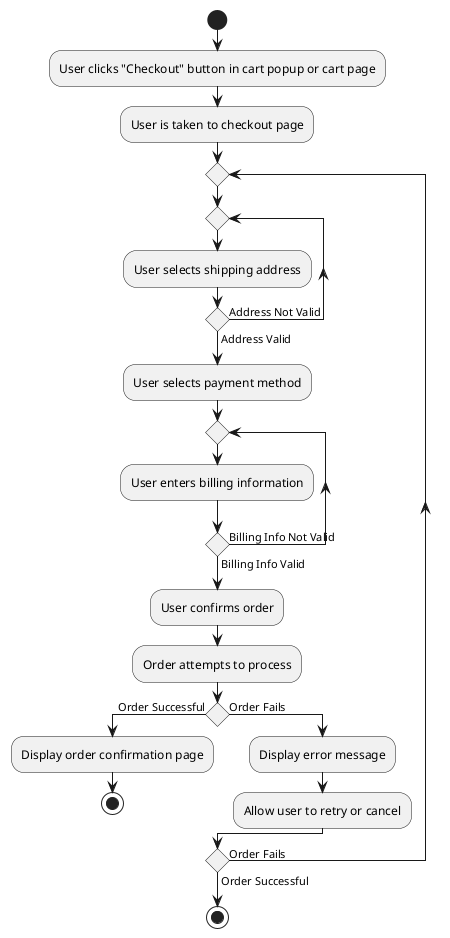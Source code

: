 @startuml US-07 Activity
start  
:User clicks "Checkout" button in cart popup or cart page;
:User is taken to checkout page;
repeat
    repeat
        :User selects shipping address;
    repeat while () is (Address Not Valid) not (Address Valid)
    :User selects payment method;
    repeat
        :User enters billing information;
    repeat while () is (Billing Info Not Valid) not (Billing Info Valid)
    :User confirms order;
    :Order attempts to process;
    if () then (Order Successful)
        :Display order confirmation page;
        stop
    else (Order Fails)
        :Display error message;
        :Allow user to retry or cancel;
    endif
repeat while () is (Order Fails) not (Order Successful)
stop
@enduml